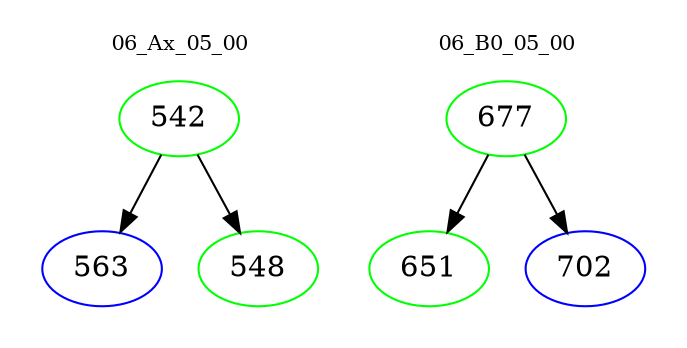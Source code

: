 digraph{
subgraph cluster_0 {
color = white
label = "06_Ax_05_00";
fontsize=10;
T0_542 [label="542", color="green"]
T0_542 -> T0_563 [color="black"]
T0_563 [label="563", color="blue"]
T0_542 -> T0_548 [color="black"]
T0_548 [label="548", color="green"]
}
subgraph cluster_1 {
color = white
label = "06_B0_05_00";
fontsize=10;
T1_677 [label="677", color="green"]
T1_677 -> T1_651 [color="black"]
T1_651 [label="651", color="green"]
T1_677 -> T1_702 [color="black"]
T1_702 [label="702", color="blue"]
}
}
